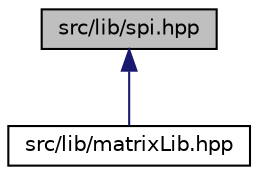 digraph "src/lib/spi.hpp"
{
  edge [fontname="Helvetica",fontsize="10",labelfontname="Helvetica",labelfontsize="10"];
  node [fontname="Helvetica",fontsize="10",shape=record];
  Node2 [label="src/lib/spi.hpp",height=0.2,width=0.4,color="black", fillcolor="grey75", style="filled", fontcolor="black"];
  Node2 -> Node3 [dir="back",color="midnightblue",fontsize="10",style="solid",fontname="Helvetica"];
  Node3 [label="src/lib/matrixLib.hpp",height=0.2,width=0.4,color="black", fillcolor="white", style="filled",URL="$matrix_lib_8hpp.html",tooltip="This file contains SPI and Library classes. "];
}
